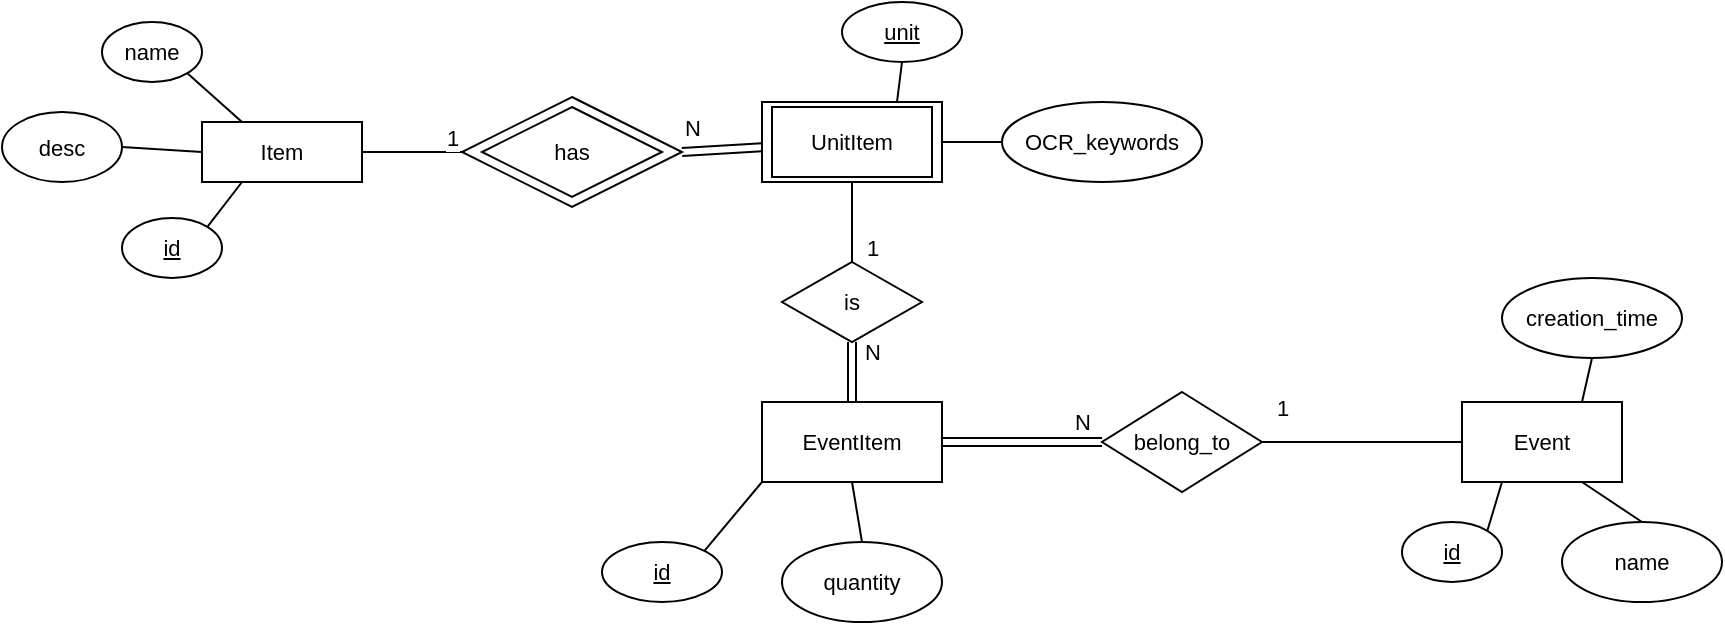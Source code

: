 <mxfile version="24.9.1">
  <diagram name="Page-1" id="lmDEMUQMTWGSZZMK8TKA">
    <mxGraphModel dx="2039" dy="785" grid="1" gridSize="10" guides="1" tooltips="1" connect="1" arrows="1" fold="1" page="1" pageScale="1" pageWidth="827" pageHeight="1169" math="0" shadow="0">
      <root>
        <mxCell id="0" />
        <mxCell id="1" parent="0" />
        <mxCell id="c5G7v532kEOwFp9C76IE-31" style="edgeStyle=none;shape=connector;rounded=0;orthogonalLoop=1;jettySize=auto;html=1;exitX=0.5;exitY=1;exitDx=0;exitDy=0;entryX=0.5;entryY=0;entryDx=0;entryDy=0;strokeColor=default;align=center;verticalAlign=middle;fontFamily=Helvetica;fontSize=11;fontColor=default;labelBackgroundColor=default;endArrow=none;endFill=0;" edge="1" parent="1" source="c5G7v532kEOwFp9C76IE-1" target="c5G7v532kEOwFp9C76IE-28">
          <mxGeometry relative="1" as="geometry" />
        </mxCell>
        <mxCell id="c5G7v532kEOwFp9C76IE-41" style="edgeStyle=none;shape=connector;rounded=0;orthogonalLoop=1;jettySize=auto;html=1;exitX=1;exitY=0.5;exitDx=0;exitDy=0;entryX=0;entryY=0.5;entryDx=0;entryDy=0;strokeColor=default;align=center;verticalAlign=middle;fontFamily=Helvetica;fontSize=11;fontColor=default;labelBackgroundColor=default;endArrow=none;endFill=0;" edge="1" parent="1" source="c5G7v532kEOwFp9C76IE-1" target="c5G7v532kEOwFp9C76IE-39">
          <mxGeometry relative="1" as="geometry" />
        </mxCell>
        <mxCell id="c5G7v532kEOwFp9C76IE-1" value="" style="rounded=0;whiteSpace=wrap;html=1;" vertex="1" parent="1">
          <mxGeometry x="210" y="150" width="90" height="40" as="geometry" />
        </mxCell>
        <mxCell id="c5G7v532kEOwFp9C76IE-44" style="edgeStyle=none;shape=link;rounded=0;orthogonalLoop=1;jettySize=auto;html=1;exitX=1;exitY=0.5;exitDx=0;exitDy=0;strokeColor=default;align=center;verticalAlign=middle;fontFamily=Helvetica;fontSize=11;fontColor=default;labelBackgroundColor=default;endArrow=none;endFill=0;" edge="1" parent="1" source="c5G7v532kEOwFp9C76IE-22" target="c5G7v532kEOwFp9C76IE-37">
          <mxGeometry relative="1" as="geometry" />
        </mxCell>
        <mxCell id="c5G7v532kEOwFp9C76IE-22" value="EventItem" style="rounded=0;whiteSpace=wrap;html=1;fontFamily=Helvetica;fontSize=11;fontColor=default;labelBackgroundColor=default;" vertex="1" parent="1">
          <mxGeometry x="210" y="300" width="90" height="40" as="geometry" />
        </mxCell>
        <mxCell id="c5G7v532kEOwFp9C76IE-24" style="edgeStyle=none;shape=connector;rounded=0;orthogonalLoop=1;jettySize=auto;html=1;exitX=1;exitY=0;exitDx=0;exitDy=0;entryX=0;entryY=1;entryDx=0;entryDy=0;strokeColor=default;align=center;verticalAlign=middle;fontFamily=Helvetica;fontSize=11;fontColor=default;labelBackgroundColor=default;endArrow=none;endFill=0;" edge="1" parent="1" source="c5G7v532kEOwFp9C76IE-23" target="c5G7v532kEOwFp9C76IE-22">
          <mxGeometry relative="1" as="geometry" />
        </mxCell>
        <mxCell id="c5G7v532kEOwFp9C76IE-23" value="id" style="ellipse;whiteSpace=wrap;html=1;fontFamily=Helvetica;fontSize=11;fontColor=default;labelBackgroundColor=default;fontStyle=4" vertex="1" parent="1">
          <mxGeometry x="130" y="370" width="60" height="30" as="geometry" />
        </mxCell>
        <mxCell id="c5G7v532kEOwFp9C76IE-34" style="edgeStyle=none;shape=connector;rounded=0;orthogonalLoop=1;jettySize=auto;html=1;exitX=0.5;exitY=0;exitDx=0;exitDy=0;entryX=0.5;entryY=1;entryDx=0;entryDy=0;strokeColor=default;align=center;verticalAlign=middle;fontFamily=Helvetica;fontSize=11;fontColor=default;labelBackgroundColor=default;endArrow=none;endFill=0;" edge="1" parent="1" source="c5G7v532kEOwFp9C76IE-25" target="c5G7v532kEOwFp9C76IE-22">
          <mxGeometry relative="1" as="geometry" />
        </mxCell>
        <mxCell id="c5G7v532kEOwFp9C76IE-25" value="quantity" style="ellipse;whiteSpace=wrap;html=1;fontFamily=Helvetica;fontSize=11;fontColor=default;labelBackgroundColor=default;" vertex="1" parent="1">
          <mxGeometry x="220" y="370" width="80" height="40" as="geometry" />
        </mxCell>
        <mxCell id="c5G7v532kEOwFp9C76IE-27" value="unit" style="ellipse;whiteSpace=wrap;html=1;fontFamily=Helvetica;fontSize=11;fontColor=default;labelBackgroundColor=default;fontStyle=4" vertex="1" parent="1">
          <mxGeometry x="250" y="100" width="60" height="30" as="geometry" />
        </mxCell>
        <mxCell id="c5G7v532kEOwFp9C76IE-30" style="edgeStyle=none;shape=link;rounded=0;orthogonalLoop=1;jettySize=auto;html=1;exitX=0.5;exitY=1;exitDx=0;exitDy=0;entryX=0.5;entryY=0;entryDx=0;entryDy=0;strokeColor=default;align=center;verticalAlign=middle;fontFamily=Helvetica;fontSize=11;fontColor=default;labelBackgroundColor=default;endArrow=none;endFill=0;" edge="1" parent="1" source="c5G7v532kEOwFp9C76IE-28" target="c5G7v532kEOwFp9C76IE-22">
          <mxGeometry relative="1" as="geometry" />
        </mxCell>
        <mxCell id="c5G7v532kEOwFp9C76IE-28" value="is" style="rhombus;whiteSpace=wrap;html=1;fontFamily=Helvetica;fontSize=11;fontColor=default;labelBackgroundColor=default;" vertex="1" parent="1">
          <mxGeometry x="220" y="230" width="70" height="40" as="geometry" />
        </mxCell>
        <mxCell id="c5G7v532kEOwFp9C76IE-29" value="" style="endArrow=none;html=1;rounded=0;strokeColor=default;align=center;verticalAlign=middle;fontFamily=Helvetica;fontSize=11;fontColor=default;labelBackgroundColor=default;exitX=0.75;exitY=0;exitDx=0;exitDy=0;entryX=0.5;entryY=1;entryDx=0;entryDy=0;" edge="1" parent="1" source="c5G7v532kEOwFp9C76IE-1" target="c5G7v532kEOwFp9C76IE-27">
          <mxGeometry width="50" height="50" relative="1" as="geometry">
            <mxPoint x="380" y="350" as="sourcePoint" />
            <mxPoint x="430" y="300" as="targetPoint" />
          </mxGeometry>
        </mxCell>
        <mxCell id="c5G7v532kEOwFp9C76IE-32" value="N" style="text;html=1;align=center;verticalAlign=middle;resizable=0;points=[];autosize=1;strokeColor=none;fillColor=none;fontFamily=Helvetica;fontSize=11;fontColor=default;labelBackgroundColor=default;" vertex="1" parent="1">
          <mxGeometry x="250" y="260" width="30" height="30" as="geometry" />
        </mxCell>
        <mxCell id="c5G7v532kEOwFp9C76IE-33" value="1" style="text;html=1;align=center;verticalAlign=middle;resizable=0;points=[];autosize=1;strokeColor=none;fillColor=none;fontFamily=Helvetica;fontSize=11;fontColor=default;labelBackgroundColor=default;" vertex="1" parent="1">
          <mxGeometry x="250" y="208" width="30" height="30" as="geometry" />
        </mxCell>
        <mxCell id="c5G7v532kEOwFp9C76IE-36" value="Event" style="rounded=0;whiteSpace=wrap;html=1;fontFamily=Helvetica;fontSize=11;fontColor=default;labelBackgroundColor=default;" vertex="1" parent="1">
          <mxGeometry x="560" y="300" width="80" height="40" as="geometry" />
        </mxCell>
        <mxCell id="c5G7v532kEOwFp9C76IE-45" style="edgeStyle=none;shape=connector;rounded=0;orthogonalLoop=1;jettySize=auto;html=1;exitX=1;exitY=0.5;exitDx=0;exitDy=0;entryX=0;entryY=0.5;entryDx=0;entryDy=0;strokeColor=default;align=center;verticalAlign=middle;fontFamily=Helvetica;fontSize=11;fontColor=default;labelBackgroundColor=default;endArrow=none;endFill=0;" edge="1" parent="1" source="c5G7v532kEOwFp9C76IE-37" target="c5G7v532kEOwFp9C76IE-36">
          <mxGeometry relative="1" as="geometry" />
        </mxCell>
        <mxCell id="c5G7v532kEOwFp9C76IE-37" value="belong_to" style="rhombus;whiteSpace=wrap;html=1;fontFamily=Helvetica;fontSize=11;fontColor=default;labelBackgroundColor=default;" vertex="1" parent="1">
          <mxGeometry x="380" y="295" width="80" height="50" as="geometry" />
        </mxCell>
        <mxCell id="c5G7v532kEOwFp9C76IE-39" value="OCR_keywords" style="ellipse;whiteSpace=wrap;html=1;fontFamily=Helvetica;fontSize=11;fontColor=default;labelBackgroundColor=default;" vertex="1" parent="1">
          <mxGeometry x="330" y="150" width="100" height="40" as="geometry" />
        </mxCell>
        <mxCell id="c5G7v532kEOwFp9C76IE-48" style="edgeStyle=none;shape=connector;rounded=0;orthogonalLoop=1;jettySize=auto;html=1;exitX=1;exitY=0;exitDx=0;exitDy=0;entryX=0.25;entryY=1;entryDx=0;entryDy=0;strokeColor=default;align=center;verticalAlign=middle;fontFamily=Helvetica;fontSize=11;fontColor=default;labelBackgroundColor=default;endArrow=none;endFill=0;" edge="1" parent="1" source="c5G7v532kEOwFp9C76IE-42" target="c5G7v532kEOwFp9C76IE-36">
          <mxGeometry relative="1" as="geometry" />
        </mxCell>
        <mxCell id="c5G7v532kEOwFp9C76IE-42" value="id" style="ellipse;whiteSpace=wrap;html=1;fontFamily=Helvetica;fontSize=11;fontColor=default;labelBackgroundColor=default;fontStyle=4" vertex="1" parent="1">
          <mxGeometry x="530" y="360" width="50" height="30" as="geometry" />
        </mxCell>
        <mxCell id="c5G7v532kEOwFp9C76IE-49" style="edgeStyle=none;shape=connector;rounded=0;orthogonalLoop=1;jettySize=auto;html=1;exitX=0.5;exitY=0;exitDx=0;exitDy=0;entryX=0.75;entryY=1;entryDx=0;entryDy=0;strokeColor=default;align=center;verticalAlign=middle;fontFamily=Helvetica;fontSize=11;fontColor=default;labelBackgroundColor=default;endArrow=none;endFill=0;" edge="1" parent="1" source="c5G7v532kEOwFp9C76IE-43" target="c5G7v532kEOwFp9C76IE-36">
          <mxGeometry relative="1" as="geometry" />
        </mxCell>
        <mxCell id="c5G7v532kEOwFp9C76IE-43" value="name" style="ellipse;whiteSpace=wrap;html=1;fontFamily=Helvetica;fontSize=11;fontColor=default;labelBackgroundColor=default;" vertex="1" parent="1">
          <mxGeometry x="610" y="360" width="80" height="40" as="geometry" />
        </mxCell>
        <mxCell id="c5G7v532kEOwFp9C76IE-46" value="N" style="text;html=1;align=center;verticalAlign=middle;resizable=0;points=[];autosize=1;strokeColor=none;fillColor=none;fontFamily=Helvetica;fontSize=11;fontColor=default;labelBackgroundColor=default;" vertex="1" parent="1">
          <mxGeometry x="355" y="295" width="30" height="30" as="geometry" />
        </mxCell>
        <mxCell id="c5G7v532kEOwFp9C76IE-47" value="1" style="text;html=1;align=center;verticalAlign=middle;resizable=0;points=[];autosize=1;strokeColor=none;fillColor=none;fontFamily=Helvetica;fontSize=11;fontColor=default;labelBackgroundColor=default;" vertex="1" parent="1">
          <mxGeometry x="455" y="288" width="30" height="30" as="geometry" />
        </mxCell>
        <mxCell id="c5G7v532kEOwFp9C76IE-51" style="edgeStyle=none;shape=connector;rounded=0;orthogonalLoop=1;jettySize=auto;html=1;exitX=0.5;exitY=1;exitDx=0;exitDy=0;entryX=0.75;entryY=0;entryDx=0;entryDy=0;strokeColor=default;align=center;verticalAlign=middle;fontFamily=Helvetica;fontSize=11;fontColor=default;labelBackgroundColor=default;endArrow=none;endFill=0;" edge="1" parent="1" source="c5G7v532kEOwFp9C76IE-50" target="c5G7v532kEOwFp9C76IE-36">
          <mxGeometry relative="1" as="geometry" />
        </mxCell>
        <mxCell id="c5G7v532kEOwFp9C76IE-50" value="creation_time" style="ellipse;whiteSpace=wrap;html=1;fontFamily=Helvetica;fontSize=11;fontColor=default;labelBackgroundColor=default;" vertex="1" parent="1">
          <mxGeometry x="580" y="238" width="90" height="40" as="geometry" />
        </mxCell>
        <mxCell id="c5G7v532kEOwFp9C76IE-56" style="edgeStyle=none;shape=connector;rounded=0;orthogonalLoop=1;jettySize=auto;html=1;exitX=1;exitY=0.5;exitDx=0;exitDy=0;entryX=0;entryY=0.5;entryDx=0;entryDy=0;strokeColor=default;align=center;verticalAlign=middle;fontFamily=Helvetica;fontSize=11;fontColor=default;labelBackgroundColor=default;endArrow=none;endFill=0;" edge="1" parent="1" source="c5G7v532kEOwFp9C76IE-52" target="c5G7v532kEOwFp9C76IE-53">
          <mxGeometry relative="1" as="geometry" />
        </mxCell>
        <mxCell id="c5G7v532kEOwFp9C76IE-52" value="desc" style="ellipse;whiteSpace=wrap;html=1;fontFamily=Helvetica;fontSize=11;fontColor=default;labelBackgroundColor=default;" vertex="1" parent="1">
          <mxGeometry x="-170" y="155" width="60" height="35" as="geometry" />
        </mxCell>
        <mxCell id="c5G7v532kEOwFp9C76IE-63" style="edgeStyle=none;shape=connector;rounded=0;orthogonalLoop=1;jettySize=auto;html=1;exitX=1;exitY=0.5;exitDx=0;exitDy=0;entryX=0;entryY=0.5;entryDx=0;entryDy=0;strokeColor=default;align=center;verticalAlign=middle;fontFamily=Helvetica;fontSize=11;fontColor=default;labelBackgroundColor=default;endArrow=none;endFill=0;" edge="1" parent="1" source="c5G7v532kEOwFp9C76IE-53" target="c5G7v532kEOwFp9C76IE-58">
          <mxGeometry relative="1" as="geometry" />
        </mxCell>
        <mxCell id="c5G7v532kEOwFp9C76IE-53" value="Item" style="rounded=0;whiteSpace=wrap;html=1;fontFamily=Helvetica;fontSize=11;fontColor=default;labelBackgroundColor=default;" vertex="1" parent="1">
          <mxGeometry x="-70" y="160" width="80" height="30" as="geometry" />
        </mxCell>
        <mxCell id="c5G7v532kEOwFp9C76IE-57" style="edgeStyle=none;shape=connector;rounded=0;orthogonalLoop=1;jettySize=auto;html=1;exitX=1;exitY=1;exitDx=0;exitDy=0;entryX=0.25;entryY=0;entryDx=0;entryDy=0;strokeColor=default;align=center;verticalAlign=middle;fontFamily=Helvetica;fontSize=11;fontColor=default;labelBackgroundColor=default;endArrow=none;endFill=0;" edge="1" parent="1" source="c5G7v532kEOwFp9C76IE-54" target="c5G7v532kEOwFp9C76IE-53">
          <mxGeometry relative="1" as="geometry" />
        </mxCell>
        <mxCell id="c5G7v532kEOwFp9C76IE-54" value="name" style="ellipse;whiteSpace=wrap;html=1;fontFamily=Helvetica;fontSize=11;fontColor=default;labelBackgroundColor=default;" vertex="1" parent="1">
          <mxGeometry x="-120" y="110" width="50" height="30" as="geometry" />
        </mxCell>
        <mxCell id="c5G7v532kEOwFp9C76IE-59" style="edgeStyle=none;shape=link;rounded=0;orthogonalLoop=1;jettySize=auto;html=1;exitX=1;exitY=0.5;exitDx=0;exitDy=0;strokeColor=default;align=center;verticalAlign=middle;fontFamily=Helvetica;fontSize=11;fontColor=default;labelBackgroundColor=default;endArrow=none;endFill=0;" edge="1" parent="1" source="c5G7v532kEOwFp9C76IE-58" target="c5G7v532kEOwFp9C76IE-1">
          <mxGeometry relative="1" as="geometry" />
        </mxCell>
        <mxCell id="c5G7v532kEOwFp9C76IE-58" value="" style="rhombus;whiteSpace=wrap;html=1;fontFamily=Helvetica;fontSize=11;fontColor=default;labelBackgroundColor=default;" vertex="1" parent="1">
          <mxGeometry x="60" y="147.5" width="110" height="55" as="geometry" />
        </mxCell>
        <mxCell id="c5G7v532kEOwFp9C76IE-65" style="edgeStyle=none;shape=connector;rounded=0;orthogonalLoop=1;jettySize=auto;html=1;exitX=1;exitY=0;exitDx=0;exitDy=0;entryX=0.25;entryY=1;entryDx=0;entryDy=0;strokeColor=default;align=center;verticalAlign=middle;fontFamily=Helvetica;fontSize=11;fontColor=default;labelBackgroundColor=default;endArrow=none;endFill=0;" edge="1" parent="1" source="c5G7v532kEOwFp9C76IE-60" target="c5G7v532kEOwFp9C76IE-53">
          <mxGeometry relative="1" as="geometry" />
        </mxCell>
        <mxCell id="c5G7v532kEOwFp9C76IE-60" value="id" style="ellipse;whiteSpace=wrap;html=1;fontFamily=Helvetica;fontSize=11;fontColor=default;labelBackgroundColor=default;fontStyle=4" vertex="1" parent="1">
          <mxGeometry x="-110" y="208" width="50" height="30" as="geometry" />
        </mxCell>
        <mxCell id="c5G7v532kEOwFp9C76IE-61" value="has" style="rhombus;whiteSpace=wrap;html=1;fontFamily=Helvetica;fontSize=11;fontColor=default;labelBackgroundColor=default;" vertex="1" parent="1">
          <mxGeometry x="70" y="152.5" width="90" height="45" as="geometry" />
        </mxCell>
        <mxCell id="c5G7v532kEOwFp9C76IE-62" value="UnitItem" style="rounded=0;whiteSpace=wrap;html=1;fontFamily=Helvetica;fontSize=11;fontColor=default;labelBackgroundColor=default;" vertex="1" parent="1">
          <mxGeometry x="215" y="152.5" width="80" height="35" as="geometry" />
        </mxCell>
        <mxCell id="c5G7v532kEOwFp9C76IE-66" value="N" style="text;html=1;align=center;verticalAlign=middle;resizable=0;points=[];autosize=1;strokeColor=none;fillColor=none;fontFamily=Helvetica;fontSize=11;fontColor=default;labelBackgroundColor=default;" vertex="1" parent="1">
          <mxGeometry x="160" y="147.5" width="30" height="30" as="geometry" />
        </mxCell>
        <mxCell id="c5G7v532kEOwFp9C76IE-67" value="1" style="text;html=1;align=center;verticalAlign=middle;resizable=0;points=[];autosize=1;strokeColor=none;fillColor=none;fontFamily=Helvetica;fontSize=11;fontColor=default;labelBackgroundColor=default;" vertex="1" parent="1">
          <mxGeometry x="40" y="152.5" width="30" height="30" as="geometry" />
        </mxCell>
      </root>
    </mxGraphModel>
  </diagram>
</mxfile>
